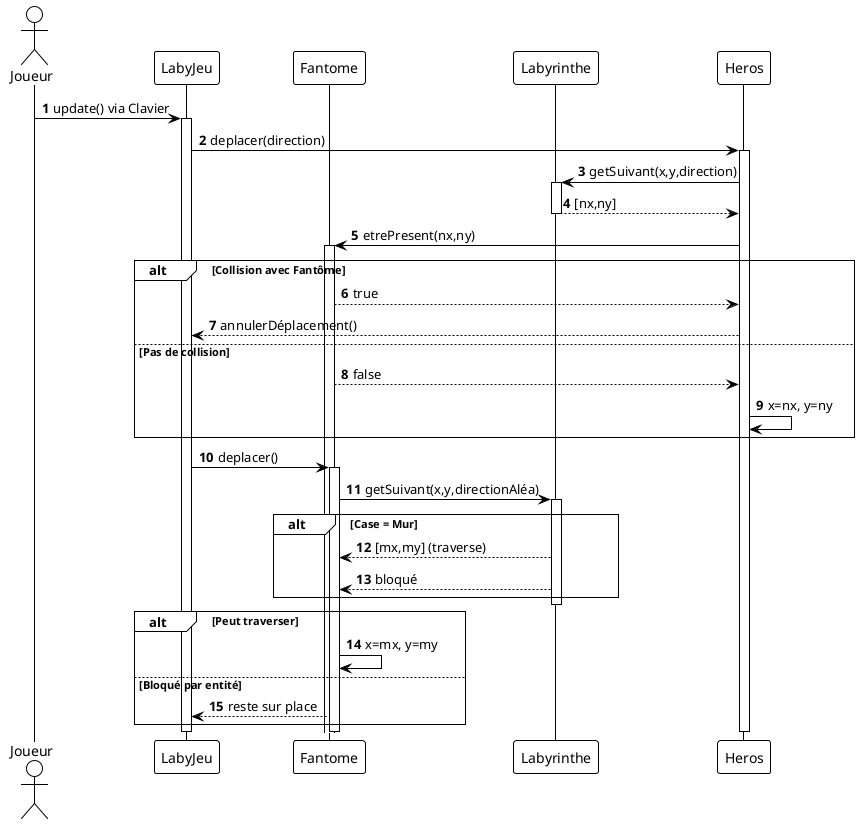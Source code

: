 @startuml
!theme plain
autonumber

actor Joueur
participant LabyJeu
participant Fantome
participant Labyrinthe
participant Heros

Joueur -> LabyJeu : update() via Clavier
activate LabyJeu

LabyJeu -> Heros : deplacer(direction)
activate Heros

Heros -> Labyrinthe : getSuivant(x,y,direction)
activate Labyrinthe
Labyrinthe --> Heros : [nx,ny]
deactivate Labyrinthe

Heros -> Fantome : etrePresent(nx,ny)
activate Fantome

alt Collision avec Fantôme
    Fantome --> Heros : true
    Heros --> LabyJeu : annulerDéplacement()
else Pas de collision
    Fantome --> Heros : false
    Heros -> Heros : x=nx, y=ny
end

LabyJeu -> Fantome : deplacer()
activate Fantome

Fantome -> Labyrinthe : getSuivant(x,y,directionAléa)
activate Labyrinthe

alt Case = Mur
    Labyrinthe --> Fantome : [mx,my] (traverse)
    Labyrinthe --> Fantome : bloqué
end

deactivate Labyrinthe

alt Peut traverser
    Fantome -> Fantome : x=mx, y=my
else Bloqué par entité
    Fantome --> LabyJeu : reste sur place
end

deactivate Fantome
deactivate Heros
deactivate LabyJeu
@enduml